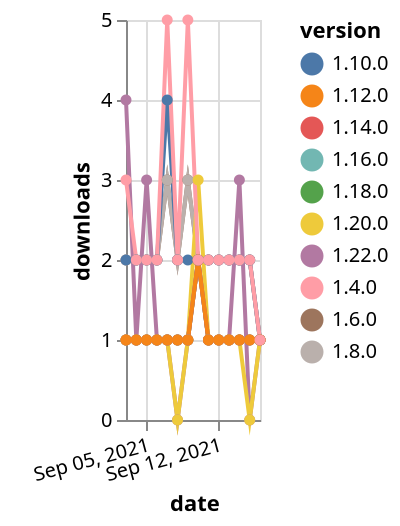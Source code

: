 {"$schema": "https://vega.github.io/schema/vega-lite/v5.json", "description": "A simple bar chart with embedded data.", "data": {"values": [{"date": "2021-09-03", "total": 2591, "delta": 2, "version": "1.6.0"}, {"date": "2021-09-04", "total": 2593, "delta": 2, "version": "1.6.0"}, {"date": "2021-09-05", "total": 2595, "delta": 2, "version": "1.6.0"}, {"date": "2021-09-06", "total": 2597, "delta": 2, "version": "1.6.0"}, {"date": "2021-09-07", "total": 2600, "delta": 3, "version": "1.6.0"}, {"date": "2021-09-08", "total": 2602, "delta": 2, "version": "1.6.0"}, {"date": "2021-09-09", "total": 2605, "delta": 3, "version": "1.6.0"}, {"date": "2021-09-10", "total": 2607, "delta": 2, "version": "1.6.0"}, {"date": "2021-09-11", "total": 2609, "delta": 2, "version": "1.6.0"}, {"date": "2021-09-12", "total": 2611, "delta": 2, "version": "1.6.0"}, {"date": "2021-09-13", "total": 2613, "delta": 2, "version": "1.6.0"}, {"date": "2021-09-14", "total": 2615, "delta": 2, "version": "1.6.0"}, {"date": "2021-09-15", "total": 2617, "delta": 2, "version": "1.6.0"}, {"date": "2021-09-16", "total": 2618, "delta": 1, "version": "1.6.0"}, {"date": "2021-09-03", "total": 169, "delta": 1, "version": "1.18.0"}, {"date": "2021-09-04", "total": 170, "delta": 1, "version": "1.18.0"}, {"date": "2021-09-05", "total": 171, "delta": 1, "version": "1.18.0"}, {"date": "2021-09-06", "total": 172, "delta": 1, "version": "1.18.0"}, {"date": "2021-09-07", "total": 173, "delta": 1, "version": "1.18.0"}, {"date": "2021-09-08", "total": 174, "delta": 1, "version": "1.18.0"}, {"date": "2021-09-09", "total": 175, "delta": 1, "version": "1.18.0"}, {"date": "2021-09-10", "total": 177, "delta": 2, "version": "1.18.0"}, {"date": "2021-09-11", "total": 178, "delta": 1, "version": "1.18.0"}, {"date": "2021-09-12", "total": 179, "delta": 1, "version": "1.18.0"}, {"date": "2021-09-13", "total": 180, "delta": 1, "version": "1.18.0"}, {"date": "2021-09-14", "total": 181, "delta": 1, "version": "1.18.0"}, {"date": "2021-09-15", "total": 182, "delta": 1, "version": "1.18.0"}, {"date": "2021-09-16", "total": 183, "delta": 1, "version": "1.18.0"}, {"date": "2021-09-03", "total": 130, "delta": 4, "version": "1.22.0"}, {"date": "2021-09-04", "total": 131, "delta": 1, "version": "1.22.0"}, {"date": "2021-09-05", "total": 134, "delta": 3, "version": "1.22.0"}, {"date": "2021-09-06", "total": 135, "delta": 1, "version": "1.22.0"}, {"date": "2021-09-07", "total": 136, "delta": 1, "version": "1.22.0"}, {"date": "2021-09-08", "total": 136, "delta": 0, "version": "1.22.0"}, {"date": "2021-09-09", "total": 137, "delta": 1, "version": "1.22.0"}, {"date": "2021-09-10", "total": 139, "delta": 2, "version": "1.22.0"}, {"date": "2021-09-11", "total": 140, "delta": 1, "version": "1.22.0"}, {"date": "2021-09-12", "total": 141, "delta": 1, "version": "1.22.0"}, {"date": "2021-09-13", "total": 142, "delta": 1, "version": "1.22.0"}, {"date": "2021-09-14", "total": 145, "delta": 3, "version": "1.22.0"}, {"date": "2021-09-15", "total": 145, "delta": 0, "version": "1.22.0"}, {"date": "2021-09-16", "total": 146, "delta": 1, "version": "1.22.0"}, {"date": "2021-09-03", "total": 2589, "delta": 2, "version": "1.8.0"}, {"date": "2021-09-04", "total": 2591, "delta": 2, "version": "1.8.0"}, {"date": "2021-09-05", "total": 2593, "delta": 2, "version": "1.8.0"}, {"date": "2021-09-06", "total": 2595, "delta": 2, "version": "1.8.0"}, {"date": "2021-09-07", "total": 2598, "delta": 3, "version": "1.8.0"}, {"date": "2021-09-08", "total": 2600, "delta": 2, "version": "1.8.0"}, {"date": "2021-09-09", "total": 2603, "delta": 3, "version": "1.8.0"}, {"date": "2021-09-10", "total": 2605, "delta": 2, "version": "1.8.0"}, {"date": "2021-09-11", "total": 2607, "delta": 2, "version": "1.8.0"}, {"date": "2021-09-12", "total": 2609, "delta": 2, "version": "1.8.0"}, {"date": "2021-09-13", "total": 2611, "delta": 2, "version": "1.8.0"}, {"date": "2021-09-14", "total": 2613, "delta": 2, "version": "1.8.0"}, {"date": "2021-09-15", "total": 2615, "delta": 2, "version": "1.8.0"}, {"date": "2021-09-16", "total": 2616, "delta": 1, "version": "1.8.0"}, {"date": "2021-09-03", "total": 2437, "delta": 2, "version": "1.10.0"}, {"date": "2021-09-04", "total": 2439, "delta": 2, "version": "1.10.0"}, {"date": "2021-09-05", "total": 2441, "delta": 2, "version": "1.10.0"}, {"date": "2021-09-06", "total": 2443, "delta": 2, "version": "1.10.0"}, {"date": "2021-09-07", "total": 2447, "delta": 4, "version": "1.10.0"}, {"date": "2021-09-08", "total": 2449, "delta": 2, "version": "1.10.0"}, {"date": "2021-09-09", "total": 2451, "delta": 2, "version": "1.10.0"}, {"date": "2021-09-10", "total": 2453, "delta": 2, "version": "1.10.0"}, {"date": "2021-09-11", "total": 2455, "delta": 2, "version": "1.10.0"}, {"date": "2021-09-12", "total": 2457, "delta": 2, "version": "1.10.0"}, {"date": "2021-09-13", "total": 2459, "delta": 2, "version": "1.10.0"}, {"date": "2021-09-14", "total": 2461, "delta": 2, "version": "1.10.0"}, {"date": "2021-09-15", "total": 2463, "delta": 2, "version": "1.10.0"}, {"date": "2021-09-16", "total": 2464, "delta": 1, "version": "1.10.0"}, {"date": "2021-09-03", "total": 200, "delta": 1, "version": "1.20.0"}, {"date": "2021-09-04", "total": 201, "delta": 1, "version": "1.20.0"}, {"date": "2021-09-05", "total": 202, "delta": 1, "version": "1.20.0"}, {"date": "2021-09-06", "total": 203, "delta": 1, "version": "1.20.0"}, {"date": "2021-09-07", "total": 204, "delta": 1, "version": "1.20.0"}, {"date": "2021-09-08", "total": 204, "delta": 0, "version": "1.20.0"}, {"date": "2021-09-09", "total": 205, "delta": 1, "version": "1.20.0"}, {"date": "2021-09-10", "total": 208, "delta": 3, "version": "1.20.0"}, {"date": "2021-09-11", "total": 209, "delta": 1, "version": "1.20.0"}, {"date": "2021-09-12", "total": 210, "delta": 1, "version": "1.20.0"}, {"date": "2021-09-13", "total": 211, "delta": 1, "version": "1.20.0"}, {"date": "2021-09-14", "total": 212, "delta": 1, "version": "1.20.0"}, {"date": "2021-09-15", "total": 212, "delta": 0, "version": "1.20.0"}, {"date": "2021-09-16", "total": 213, "delta": 1, "version": "1.20.0"}, {"date": "2021-09-03", "total": 192, "delta": 1, "version": "1.16.0"}, {"date": "2021-09-04", "total": 193, "delta": 1, "version": "1.16.0"}, {"date": "2021-09-05", "total": 194, "delta": 1, "version": "1.16.0"}, {"date": "2021-09-06", "total": 195, "delta": 1, "version": "1.16.0"}, {"date": "2021-09-07", "total": 196, "delta": 1, "version": "1.16.0"}, {"date": "2021-09-08", "total": 197, "delta": 1, "version": "1.16.0"}, {"date": "2021-09-09", "total": 198, "delta": 1, "version": "1.16.0"}, {"date": "2021-09-10", "total": 200, "delta": 2, "version": "1.16.0"}, {"date": "2021-09-11", "total": 201, "delta": 1, "version": "1.16.0"}, {"date": "2021-09-12", "total": 202, "delta": 1, "version": "1.16.0"}, {"date": "2021-09-13", "total": 203, "delta": 1, "version": "1.16.0"}, {"date": "2021-09-14", "total": 204, "delta": 1, "version": "1.16.0"}, {"date": "2021-09-15", "total": 205, "delta": 1, "version": "1.16.0"}, {"date": "2021-09-16", "total": 206, "delta": 1, "version": "1.16.0"}, {"date": "2021-09-03", "total": 213, "delta": 1, "version": "1.14.0"}, {"date": "2021-09-04", "total": 214, "delta": 1, "version": "1.14.0"}, {"date": "2021-09-05", "total": 215, "delta": 1, "version": "1.14.0"}, {"date": "2021-09-06", "total": 216, "delta": 1, "version": "1.14.0"}, {"date": "2021-09-07", "total": 217, "delta": 1, "version": "1.14.0"}, {"date": "2021-09-08", "total": 218, "delta": 1, "version": "1.14.0"}, {"date": "2021-09-09", "total": 219, "delta": 1, "version": "1.14.0"}, {"date": "2021-09-10", "total": 221, "delta": 2, "version": "1.14.0"}, {"date": "2021-09-11", "total": 222, "delta": 1, "version": "1.14.0"}, {"date": "2021-09-12", "total": 223, "delta": 1, "version": "1.14.0"}, {"date": "2021-09-13", "total": 224, "delta": 1, "version": "1.14.0"}, {"date": "2021-09-14", "total": 225, "delta": 1, "version": "1.14.0"}, {"date": "2021-09-15", "total": 226, "delta": 1, "version": "1.14.0"}, {"date": "2021-09-16", "total": 227, "delta": 1, "version": "1.14.0"}, {"date": "2021-09-03", "total": 246, "delta": 1, "version": "1.12.0"}, {"date": "2021-09-04", "total": 247, "delta": 1, "version": "1.12.0"}, {"date": "2021-09-05", "total": 248, "delta": 1, "version": "1.12.0"}, {"date": "2021-09-06", "total": 249, "delta": 1, "version": "1.12.0"}, {"date": "2021-09-07", "total": 250, "delta": 1, "version": "1.12.0"}, {"date": "2021-09-08", "total": 251, "delta": 1, "version": "1.12.0"}, {"date": "2021-09-09", "total": 252, "delta": 1, "version": "1.12.0"}, {"date": "2021-09-10", "total": 254, "delta": 2, "version": "1.12.0"}, {"date": "2021-09-11", "total": 255, "delta": 1, "version": "1.12.0"}, {"date": "2021-09-12", "total": 256, "delta": 1, "version": "1.12.0"}, {"date": "2021-09-13", "total": 257, "delta": 1, "version": "1.12.0"}, {"date": "2021-09-14", "total": 258, "delta": 1, "version": "1.12.0"}, {"date": "2021-09-15", "total": 259, "delta": 1, "version": "1.12.0"}, {"date": "2021-09-16", "total": 260, "delta": 1, "version": "1.12.0"}, {"date": "2021-09-03", "total": 3746, "delta": 3, "version": "1.4.0"}, {"date": "2021-09-04", "total": 3748, "delta": 2, "version": "1.4.0"}, {"date": "2021-09-05", "total": 3750, "delta": 2, "version": "1.4.0"}, {"date": "2021-09-06", "total": 3752, "delta": 2, "version": "1.4.0"}, {"date": "2021-09-07", "total": 3757, "delta": 5, "version": "1.4.0"}, {"date": "2021-09-08", "total": 3759, "delta": 2, "version": "1.4.0"}, {"date": "2021-09-09", "total": 3764, "delta": 5, "version": "1.4.0"}, {"date": "2021-09-10", "total": 3766, "delta": 2, "version": "1.4.0"}, {"date": "2021-09-11", "total": 3768, "delta": 2, "version": "1.4.0"}, {"date": "2021-09-12", "total": 3770, "delta": 2, "version": "1.4.0"}, {"date": "2021-09-13", "total": 3772, "delta": 2, "version": "1.4.0"}, {"date": "2021-09-14", "total": 3774, "delta": 2, "version": "1.4.0"}, {"date": "2021-09-15", "total": 3776, "delta": 2, "version": "1.4.0"}, {"date": "2021-09-16", "total": 3777, "delta": 1, "version": "1.4.0"}]}, "width": "container", "mark": {"type": "line", "point": {"filled": true}}, "encoding": {"x": {"field": "date", "type": "temporal", "timeUnit": "yearmonthdate", "title": "date", "axis": {"labelAngle": -15}}, "y": {"field": "delta", "type": "quantitative", "title": "downloads"}, "color": {"field": "version", "type": "nominal"}, "tooltip": {"field": "delta"}}}
